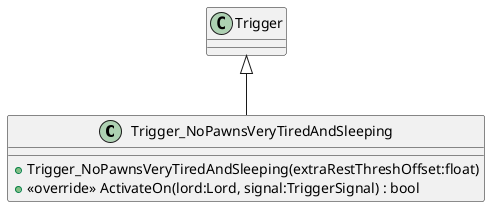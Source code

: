 @startuml
class Trigger_NoPawnsVeryTiredAndSleeping {
    + Trigger_NoPawnsVeryTiredAndSleeping(extraRestThreshOffset:float)
    + <<override>> ActivateOn(lord:Lord, signal:TriggerSignal) : bool
}
Trigger <|-- Trigger_NoPawnsVeryTiredAndSleeping
@enduml

